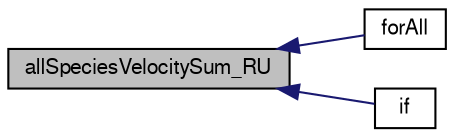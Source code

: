 digraph "allSpeciesVelocitySum_RU"
{
  bgcolor="transparent";
  edge [fontname="FreeSans",fontsize="10",labelfontname="FreeSans",labelfontsize="10"];
  node [fontname="FreeSans",fontsize="10",shape=record];
  rankdir="LR";
  Node9 [label="allSpeciesVelocitySum_RU",height=0.2,width=0.4,color="black", fillcolor="grey75", style="filled", fontcolor="black"];
  Node9 -> Node10 [dir="back",color="midnightblue",fontsize="10",style="solid",fontname="FreeSans"];
  Node10 [label="forAll",height=0.2,width=0.4,color="black",URL="$a06404.html#a5a31d4ae00ea999452ed092941cc6f72"];
  Node9 -> Node11 [dir="back",color="midnightblue",fontsize="10",style="solid",fontname="FreeSans"];
  Node11 [label="if",height=0.2,width=0.4,color="black",URL="$a06398.html#aab882996b28b563ab9a77bf09c77c982"];
}
